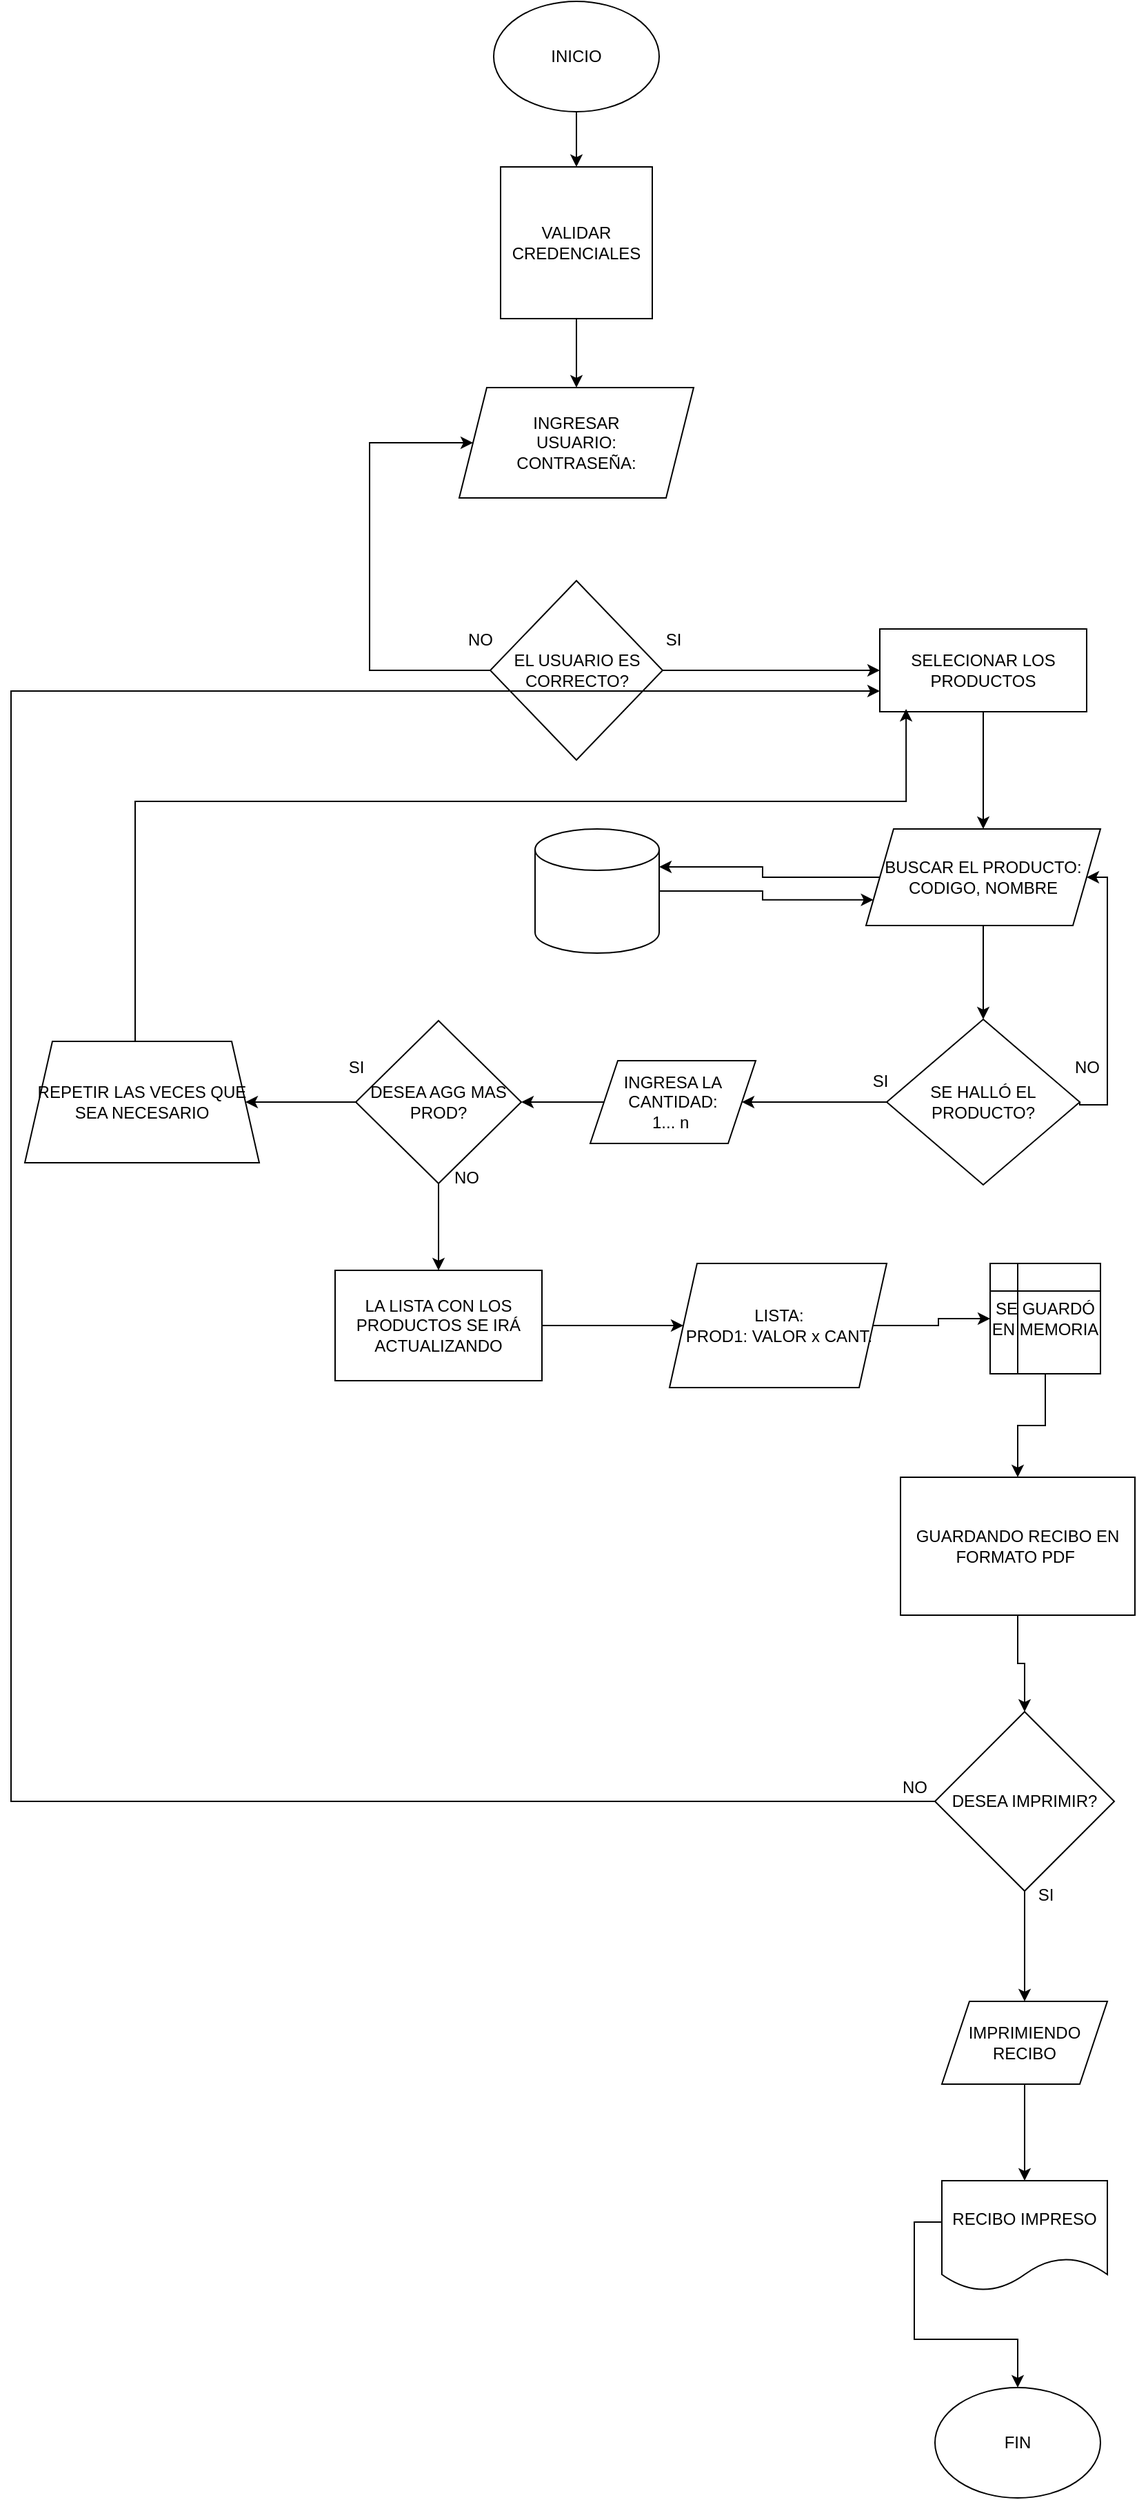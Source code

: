 <mxfile version="24.5.3" type="device">
  <diagram name="Página-1" id="bMrL_FU8jLnrd0kmYI3D">
    <mxGraphModel dx="1114" dy="695" grid="1" gridSize="10" guides="1" tooltips="1" connect="1" arrows="1" fold="1" page="1" pageScale="1" pageWidth="850" pageHeight="1100" math="0" shadow="0">
      <root>
        <mxCell id="0" />
        <mxCell id="1" parent="0" />
        <mxCell id="PMi37SlV8Yfilclsbth5-3" style="edgeStyle=orthogonalEdgeStyle;rounded=0;orthogonalLoop=1;jettySize=auto;html=1;entryX=0.5;entryY=0;entryDx=0;entryDy=0;" edge="1" parent="1" source="PMi37SlV8Yfilclsbth5-1" target="PMi37SlV8Yfilclsbth5-2">
          <mxGeometry relative="1" as="geometry" />
        </mxCell>
        <mxCell id="PMi37SlV8Yfilclsbth5-1" value="INICIO" style="ellipse;whiteSpace=wrap;html=1;" vertex="1" parent="1">
          <mxGeometry x="380" width="120" height="80" as="geometry" />
        </mxCell>
        <mxCell id="PMi37SlV8Yfilclsbth5-5" style="edgeStyle=orthogonalEdgeStyle;rounded=0;orthogonalLoop=1;jettySize=auto;html=1;" edge="1" parent="1" source="PMi37SlV8Yfilclsbth5-2" target="PMi37SlV8Yfilclsbth5-4">
          <mxGeometry relative="1" as="geometry" />
        </mxCell>
        <mxCell id="PMi37SlV8Yfilclsbth5-2" value="VALIDAR CREDENCIALES" style="whiteSpace=wrap;html=1;aspect=fixed;" vertex="1" parent="1">
          <mxGeometry x="385" y="120" width="110" height="110" as="geometry" />
        </mxCell>
        <mxCell id="PMi37SlV8Yfilclsbth5-4" value="INGRESAR&lt;div&gt;USUARIO:&lt;/div&gt;&lt;div&gt;CONTRASEÑA:&lt;/div&gt;" style="shape=parallelogram;perimeter=parallelogramPerimeter;whiteSpace=wrap;html=1;fixedSize=1;rotation=0;" vertex="1" parent="1">
          <mxGeometry x="355" y="280" width="170" height="80" as="geometry" />
        </mxCell>
        <mxCell id="PMi37SlV8Yfilclsbth5-7" style="edgeStyle=orthogonalEdgeStyle;rounded=0;orthogonalLoop=1;jettySize=auto;html=1;entryX=0;entryY=0.5;entryDx=0;entryDy=0;exitX=0;exitY=0.5;exitDx=0;exitDy=0;" edge="1" parent="1" source="PMi37SlV8Yfilclsbth5-6" target="PMi37SlV8Yfilclsbth5-4">
          <mxGeometry relative="1" as="geometry">
            <mxPoint x="160" y="320" as="targetPoint" />
            <Array as="points">
              <mxPoint x="290" y="485" />
              <mxPoint x="290" y="320" />
            </Array>
          </mxGeometry>
        </mxCell>
        <mxCell id="PMi37SlV8Yfilclsbth5-12" style="edgeStyle=orthogonalEdgeStyle;rounded=0;orthogonalLoop=1;jettySize=auto;html=1;entryX=0;entryY=0.5;entryDx=0;entryDy=0;" edge="1" parent="1" source="PMi37SlV8Yfilclsbth5-6" target="PMi37SlV8Yfilclsbth5-11">
          <mxGeometry relative="1" as="geometry" />
        </mxCell>
        <mxCell id="PMi37SlV8Yfilclsbth5-6" value="EL USUARIO ES CORRECTO?" style="rhombus;whiteSpace=wrap;html=1;" vertex="1" parent="1">
          <mxGeometry x="377.5" y="420" width="125" height="130" as="geometry" />
        </mxCell>
        <mxCell id="PMi37SlV8Yfilclsbth5-8" value="NO" style="text;html=1;align=center;verticalAlign=middle;resizable=0;points=[];autosize=1;strokeColor=none;fillColor=none;" vertex="1" parent="1">
          <mxGeometry x="350" y="448" width="40" height="30" as="geometry" />
        </mxCell>
        <mxCell id="PMi37SlV8Yfilclsbth5-10" value="SI" style="text;html=1;align=center;verticalAlign=middle;resizable=0;points=[];autosize=1;strokeColor=none;fillColor=none;" vertex="1" parent="1">
          <mxGeometry x="495" y="448" width="30" height="30" as="geometry" />
        </mxCell>
        <mxCell id="PMi37SlV8Yfilclsbth5-14" style="edgeStyle=orthogonalEdgeStyle;rounded=0;orthogonalLoop=1;jettySize=auto;html=1;entryX=0.5;entryY=0;entryDx=0;entryDy=0;" edge="1" parent="1" source="PMi37SlV8Yfilclsbth5-11" target="PMi37SlV8Yfilclsbth5-13">
          <mxGeometry relative="1" as="geometry" />
        </mxCell>
        <mxCell id="PMi37SlV8Yfilclsbth5-11" value="SELECIONAR LOS PRODUCTOS" style="rounded=0;whiteSpace=wrap;html=1;" vertex="1" parent="1">
          <mxGeometry x="660" y="455" width="150" height="60" as="geometry" />
        </mxCell>
        <mxCell id="PMi37SlV8Yfilclsbth5-16" style="edgeStyle=orthogonalEdgeStyle;rounded=0;orthogonalLoop=1;jettySize=auto;html=1;entryX=1;entryY=0;entryDx=0;entryDy=27.5;entryPerimeter=0;" edge="1" parent="1" source="PMi37SlV8Yfilclsbth5-13" target="PMi37SlV8Yfilclsbth5-15">
          <mxGeometry relative="1" as="geometry">
            <mxPoint x="570" y="610" as="targetPoint" />
          </mxGeometry>
        </mxCell>
        <mxCell id="PMi37SlV8Yfilclsbth5-19" style="edgeStyle=orthogonalEdgeStyle;rounded=0;orthogonalLoop=1;jettySize=auto;html=1;entryX=0.5;entryY=0;entryDx=0;entryDy=0;" edge="1" parent="1" source="PMi37SlV8Yfilclsbth5-13" target="PMi37SlV8Yfilclsbth5-18">
          <mxGeometry relative="1" as="geometry" />
        </mxCell>
        <mxCell id="PMi37SlV8Yfilclsbth5-13" value="BUSCAR EL PRODUCTO:&lt;div&gt;CODIGO, NOMBRE&lt;/div&gt;" style="shape=parallelogram;perimeter=parallelogramPerimeter;whiteSpace=wrap;html=1;fixedSize=1;" vertex="1" parent="1">
          <mxGeometry x="650" y="600" width="170" height="70" as="geometry" />
        </mxCell>
        <mxCell id="PMi37SlV8Yfilclsbth5-17" style="edgeStyle=orthogonalEdgeStyle;rounded=0;orthogonalLoop=1;jettySize=auto;html=1;entryX=0;entryY=0.75;entryDx=0;entryDy=0;" edge="1" parent="1" source="PMi37SlV8Yfilclsbth5-15" target="PMi37SlV8Yfilclsbth5-13">
          <mxGeometry relative="1" as="geometry" />
        </mxCell>
        <mxCell id="PMi37SlV8Yfilclsbth5-15" value="" style="shape=cylinder3;whiteSpace=wrap;html=1;boundedLbl=1;backgroundOutline=1;size=15;" vertex="1" parent="1">
          <mxGeometry x="410" y="600" width="90" height="90" as="geometry" />
        </mxCell>
        <mxCell id="PMi37SlV8Yfilclsbth5-20" style="edgeStyle=orthogonalEdgeStyle;rounded=0;orthogonalLoop=1;jettySize=auto;html=1;entryX=1;entryY=0.5;entryDx=0;entryDy=0;exitX=1;exitY=0.5;exitDx=0;exitDy=0;" edge="1" parent="1" source="PMi37SlV8Yfilclsbth5-18" target="PMi37SlV8Yfilclsbth5-13">
          <mxGeometry relative="1" as="geometry">
            <Array as="points">
              <mxPoint x="825" y="800" />
              <mxPoint x="825" y="635" />
            </Array>
          </mxGeometry>
        </mxCell>
        <mxCell id="PMi37SlV8Yfilclsbth5-24" style="edgeStyle=orthogonalEdgeStyle;rounded=0;orthogonalLoop=1;jettySize=auto;html=1;" edge="1" parent="1" source="PMi37SlV8Yfilclsbth5-18" target="PMi37SlV8Yfilclsbth5-23">
          <mxGeometry relative="1" as="geometry" />
        </mxCell>
        <mxCell id="PMi37SlV8Yfilclsbth5-18" value="SE HALLÓ EL PRODUCTO?" style="rhombus;whiteSpace=wrap;html=1;" vertex="1" parent="1">
          <mxGeometry x="665" y="738" width="140" height="120" as="geometry" />
        </mxCell>
        <mxCell id="PMi37SlV8Yfilclsbth5-21" value="NO" style="text;html=1;align=center;verticalAlign=middle;resizable=0;points=[];autosize=1;strokeColor=none;fillColor=none;" vertex="1" parent="1">
          <mxGeometry x="790" y="758" width="40" height="30" as="geometry" />
        </mxCell>
        <mxCell id="PMi37SlV8Yfilclsbth5-22" value="SI" style="text;html=1;align=center;verticalAlign=middle;resizable=0;points=[];autosize=1;strokeColor=none;fillColor=none;" vertex="1" parent="1">
          <mxGeometry x="645" y="768" width="30" height="30" as="geometry" />
        </mxCell>
        <mxCell id="PMi37SlV8Yfilclsbth5-26" style="edgeStyle=orthogonalEdgeStyle;rounded=0;orthogonalLoop=1;jettySize=auto;html=1;entryX=1;entryY=0.5;entryDx=0;entryDy=0;" edge="1" parent="1" source="PMi37SlV8Yfilclsbth5-23" target="PMi37SlV8Yfilclsbth5-28">
          <mxGeometry relative="1" as="geometry" />
        </mxCell>
        <mxCell id="PMi37SlV8Yfilclsbth5-23" value="INGRESA LA CANTIDAD:&lt;div&gt;1... n&amp;nbsp;&lt;/div&gt;" style="shape=parallelogram;perimeter=parallelogramPerimeter;whiteSpace=wrap;html=1;fixedSize=1;" vertex="1" parent="1">
          <mxGeometry x="450" y="768" width="120" height="60" as="geometry" />
        </mxCell>
        <mxCell id="PMi37SlV8Yfilclsbth5-27" style="edgeStyle=orthogonalEdgeStyle;rounded=0;orthogonalLoop=1;jettySize=auto;html=1;entryX=0.127;entryY=0.967;entryDx=0;entryDy=0;entryPerimeter=0;" edge="1" parent="1" source="PMi37SlV8Yfilclsbth5-25" target="PMi37SlV8Yfilclsbth5-11">
          <mxGeometry relative="1" as="geometry">
            <mxPoint x="680" y="530" as="targetPoint" />
            <Array as="points">
              <mxPoint x="120" y="580" />
              <mxPoint x="679" y="580" />
            </Array>
          </mxGeometry>
        </mxCell>
        <mxCell id="PMi37SlV8Yfilclsbth5-25" value="REPETIR LAS VECES QUE SEA NECESARIO" style="shape=trapezoid;perimeter=trapezoidPerimeter;whiteSpace=wrap;html=1;fixedSize=1;" vertex="1" parent="1">
          <mxGeometry x="40" y="754" width="170" height="88" as="geometry" />
        </mxCell>
        <mxCell id="PMi37SlV8Yfilclsbth5-29" style="edgeStyle=orthogonalEdgeStyle;rounded=0;orthogonalLoop=1;jettySize=auto;html=1;" edge="1" parent="1" source="PMi37SlV8Yfilclsbth5-28" target="PMi37SlV8Yfilclsbth5-25">
          <mxGeometry relative="1" as="geometry" />
        </mxCell>
        <mxCell id="PMi37SlV8Yfilclsbth5-34" style="edgeStyle=orthogonalEdgeStyle;rounded=0;orthogonalLoop=1;jettySize=auto;html=1;entryX=0.5;entryY=0;entryDx=0;entryDy=0;" edge="1" parent="1" source="PMi37SlV8Yfilclsbth5-28" target="PMi37SlV8Yfilclsbth5-33">
          <mxGeometry relative="1" as="geometry" />
        </mxCell>
        <mxCell id="PMi37SlV8Yfilclsbth5-28" value="DESEA AGG MAS PROD?" style="rhombus;whiteSpace=wrap;html=1;" vertex="1" parent="1">
          <mxGeometry x="280" y="739" width="120" height="118" as="geometry" />
        </mxCell>
        <mxCell id="PMi37SlV8Yfilclsbth5-30" value="SI" style="text;html=1;align=center;verticalAlign=middle;resizable=0;points=[];autosize=1;strokeColor=none;fillColor=none;" vertex="1" parent="1">
          <mxGeometry x="265" y="758" width="30" height="30" as="geometry" />
        </mxCell>
        <mxCell id="PMi37SlV8Yfilclsbth5-31" value="NO" style="text;html=1;align=center;verticalAlign=middle;resizable=0;points=[];autosize=1;strokeColor=none;fillColor=none;" vertex="1" parent="1">
          <mxGeometry x="340" y="838" width="40" height="30" as="geometry" />
        </mxCell>
        <mxCell id="PMi37SlV8Yfilclsbth5-37" style="edgeStyle=orthogonalEdgeStyle;rounded=0;orthogonalLoop=1;jettySize=auto;html=1;entryX=0;entryY=0.5;entryDx=0;entryDy=0;" edge="1" parent="1" source="PMi37SlV8Yfilclsbth5-32" target="PMi37SlV8Yfilclsbth5-36">
          <mxGeometry relative="1" as="geometry" />
        </mxCell>
        <mxCell id="PMi37SlV8Yfilclsbth5-32" value="LISTA:&lt;div&gt;PROD1: VALOR x CANT.&lt;/div&gt;" style="shape=parallelogram;perimeter=parallelogramPerimeter;whiteSpace=wrap;html=1;fixedSize=1;" vertex="1" parent="1">
          <mxGeometry x="507.5" y="915" width="157.5" height="90" as="geometry" />
        </mxCell>
        <mxCell id="PMi37SlV8Yfilclsbth5-35" style="edgeStyle=orthogonalEdgeStyle;rounded=0;orthogonalLoop=1;jettySize=auto;html=1;entryX=0;entryY=0.5;entryDx=0;entryDy=0;" edge="1" parent="1" source="PMi37SlV8Yfilclsbth5-33" target="PMi37SlV8Yfilclsbth5-32">
          <mxGeometry relative="1" as="geometry" />
        </mxCell>
        <mxCell id="PMi37SlV8Yfilclsbth5-33" value="LA LISTA CON LOS PRODUCTOS SE IRÁ ACTUALIZANDO" style="rounded=0;whiteSpace=wrap;html=1;" vertex="1" parent="1">
          <mxGeometry x="265" y="920" width="150" height="80" as="geometry" />
        </mxCell>
        <mxCell id="PMi37SlV8Yfilclsbth5-39" style="edgeStyle=orthogonalEdgeStyle;rounded=0;orthogonalLoop=1;jettySize=auto;html=1;entryX=0.5;entryY=0;entryDx=0;entryDy=0;" edge="1" parent="1" source="PMi37SlV8Yfilclsbth5-36" target="PMi37SlV8Yfilclsbth5-42">
          <mxGeometry relative="1" as="geometry" />
        </mxCell>
        <mxCell id="PMi37SlV8Yfilclsbth5-36" value="SE GUARDÓ EN MEMORIA" style="shape=internalStorage;whiteSpace=wrap;html=1;backgroundOutline=1;" vertex="1" parent="1">
          <mxGeometry x="740" y="915" width="80" height="80" as="geometry" />
        </mxCell>
        <mxCell id="PMi37SlV8Yfilclsbth5-40" style="edgeStyle=orthogonalEdgeStyle;rounded=0;orthogonalLoop=1;jettySize=auto;html=1;entryX=0;entryY=0.75;entryDx=0;entryDy=0;exitX=0;exitY=0.5;exitDx=0;exitDy=0;" edge="1" parent="1" source="PMi37SlV8Yfilclsbth5-38" target="PMi37SlV8Yfilclsbth5-11">
          <mxGeometry relative="1" as="geometry">
            <mxPoint x="20" y="530" as="targetPoint" />
            <mxPoint x="30" y="1380" as="sourcePoint" />
            <Array as="points">
              <mxPoint x="30" y="1305" />
              <mxPoint x="30" y="500" />
            </Array>
          </mxGeometry>
        </mxCell>
        <mxCell id="PMi37SlV8Yfilclsbth5-38" value="DESEA IMPRIMIR?" style="rhombus;whiteSpace=wrap;html=1;" vertex="1" parent="1">
          <mxGeometry x="700" y="1240" width="130" height="130" as="geometry" />
        </mxCell>
        <mxCell id="PMi37SlV8Yfilclsbth5-41" value="NO" style="text;html=1;align=center;verticalAlign=middle;resizable=0;points=[];autosize=1;strokeColor=none;fillColor=none;" vertex="1" parent="1">
          <mxGeometry x="665" y="1280" width="40" height="30" as="geometry" />
        </mxCell>
        <mxCell id="PMi37SlV8Yfilclsbth5-45" style="edgeStyle=orthogonalEdgeStyle;rounded=0;orthogonalLoop=1;jettySize=auto;html=1;entryX=0.5;entryY=0;entryDx=0;entryDy=0;" edge="1" parent="1" source="PMi37SlV8Yfilclsbth5-42" target="PMi37SlV8Yfilclsbth5-38">
          <mxGeometry relative="1" as="geometry" />
        </mxCell>
        <mxCell id="PMi37SlV8Yfilclsbth5-42" value="GUARDANDO RECIBO EN FORMATO PDF&amp;nbsp;" style="rounded=0;whiteSpace=wrap;html=1;" vertex="1" parent="1">
          <mxGeometry x="675" y="1070" width="170" height="100" as="geometry" />
        </mxCell>
        <mxCell id="PMi37SlV8Yfilclsbth5-43" style="edgeStyle=orthogonalEdgeStyle;rounded=0;orthogonalLoop=1;jettySize=auto;html=1;" edge="1" parent="1" source="PMi37SlV8Yfilclsbth5-38" target="PMi37SlV8Yfilclsbth5-47">
          <mxGeometry relative="1" as="geometry">
            <mxPoint x="760" y="1510" as="targetPoint" />
          </mxGeometry>
        </mxCell>
        <mxCell id="PMi37SlV8Yfilclsbth5-46" value="SI" style="text;html=1;align=center;verticalAlign=middle;resizable=0;points=[];autosize=1;strokeColor=none;fillColor=none;" vertex="1" parent="1">
          <mxGeometry x="765" y="1358" width="30" height="30" as="geometry" />
        </mxCell>
        <mxCell id="PMi37SlV8Yfilclsbth5-49" style="edgeStyle=orthogonalEdgeStyle;rounded=0;orthogonalLoop=1;jettySize=auto;html=1;entryX=0.5;entryY=0;entryDx=0;entryDy=0;" edge="1" parent="1" source="PMi37SlV8Yfilclsbth5-47" target="PMi37SlV8Yfilclsbth5-48">
          <mxGeometry relative="1" as="geometry" />
        </mxCell>
        <mxCell id="PMi37SlV8Yfilclsbth5-47" value="IMPRIMIENDO RECIBO" style="shape=parallelogram;perimeter=parallelogramPerimeter;whiteSpace=wrap;html=1;fixedSize=1;" vertex="1" parent="1">
          <mxGeometry x="705" y="1450" width="120" height="60" as="geometry" />
        </mxCell>
        <mxCell id="PMi37SlV8Yfilclsbth5-51" style="edgeStyle=orthogonalEdgeStyle;rounded=0;orthogonalLoop=1;jettySize=auto;html=1;entryX=0.5;entryY=0;entryDx=0;entryDy=0;exitX=0.5;exitY=0;exitDx=0;exitDy=0;" edge="1" parent="1" source="PMi37SlV8Yfilclsbth5-48" target="PMi37SlV8Yfilclsbth5-50">
          <mxGeometry relative="1" as="geometry">
            <Array as="points">
              <mxPoint x="765" y="1610" />
              <mxPoint x="685" y="1610" />
              <mxPoint x="685" y="1695" />
              <mxPoint x="760" y="1695" />
            </Array>
          </mxGeometry>
        </mxCell>
        <mxCell id="PMi37SlV8Yfilclsbth5-48" value="RECIBO IMPRESO" style="shape=document;whiteSpace=wrap;html=1;boundedLbl=1;" vertex="1" parent="1">
          <mxGeometry x="705" y="1580" width="120" height="80" as="geometry" />
        </mxCell>
        <mxCell id="PMi37SlV8Yfilclsbth5-50" value="FIN" style="ellipse;whiteSpace=wrap;html=1;" vertex="1" parent="1">
          <mxGeometry x="700" y="1730" width="120" height="80" as="geometry" />
        </mxCell>
      </root>
    </mxGraphModel>
  </diagram>
</mxfile>
